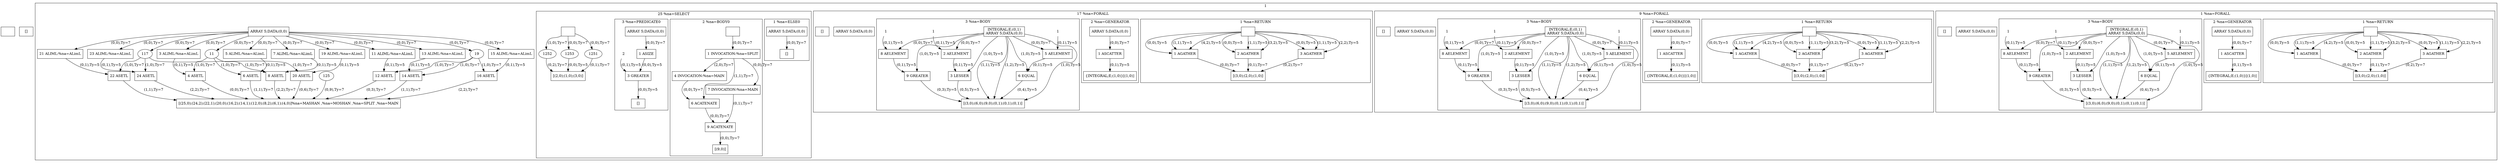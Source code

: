 digraph R {
newrank=true;
IN00 [shape=rect;label=""];
OUT00 [shape=rect;label="[]"];
subgraph cluster_01 {
label="1 ";
IN01 [shape=rect;label="ARRAY 5;DATA;(0,0)"];
OUT01 [shape=rect;label="[(25,0);(24,2);(22,1);(20,0);(16,2);(14,1);(12,0);(8,2);(6,1);(4,0)]%na=MASHAN ,%na=MOSHAN ,%na=SPLIT ,%na=MAIN"];
subgraph cluster_11 {
label="1 %na=FORALL";
IN011 [shape=rect;label="ARRAY 5;DATA;(0,0)"];
OUT011 [shape=rect;label="[]"];
subgraph cluster_111 {
label="1 %na=RETURN";
IN0111 [shape=rect;label=""];
OUT0111 [shape=rect;label="[(3,0);(2,0);(1,0)]"];
1111 [shape=rect;label="1 AGATHER"];
1112 [shape=rect;label="2 AGATHER"];
1113 [shape=rect;label="3 AGATHER"]
IN0111 ->  1111 [label="(0,0),Ty=5"]
IN0111 ->  1111 [label="(1,1),Ty=5"]
IN0111 ->  1111 [label="(4,2),Ty=5"]
IN0111 ->  1112 [label="(0,0),Ty=5"]
IN0111 ->  1112 [label="(1,1),Ty=5"]
IN0111 ->  1112 [label="(3,2),Ty=5"]
IN0111 ->  1113 [label="(0,0),Ty=5"]
IN0111 ->  1113 [label="(1,1),Ty=5"]
IN0111 ->  1113 [label="(2,2),Ty=5"]
1111 ->  OUT0111 [label="(0,0),Ty=7"]
1112 ->  OUT0111 [label="(0,1),Ty=7"]
1113 ->  OUT0111 [label="(0,2),Ty=7"]
};
subgraph cluster_112 {
label="2 %na=GENERATOR";
IN0112 [shape=rect;label="ARRAY 5;DATA;(0,0)"];
OUT0112 [shape=rect;label="{INTEGRAL;E;(1,0)}[(1,0)]"];
1121 [shape=rect;label="1 ASCATTER"]
IN0112 ->  1121 [label="(0,0),Ty=7"]
1121 ->  OUT0112 [label="(0,1),Ty=5"]
};
subgraph cluster_113 {
label="3 %na=BODY";
IN0113 [shape=rect;label="INTEGRAL;E;(0,1)\nARRAY 5;DATA;(0,0)"];
OUT0113 [shape=rect;label="[(3,0);(6,0);(9,0);(0,1);(0,1);(0,1)]"];
1131 [shape=plaintext;label="1"];
1132 [shape=rect;label="2 AELEMENT"];
1133 [shape=rect;label="3 LESSER"];
1134 [shape=plaintext;label="1"];
1135 [shape=rect;label="5 AELEMENT"];
1136 [shape=rect;label="6 EQUAL"];
1137 [shape=plaintext;label="1"];
1138 [shape=rect;label="8 AELEMENT"];
1139 [shape=rect;label="9 GREATER"]
IN0113 ->  OUT0113 [label="(1,0),Ty=5"]
IN0113 ->  OUT0113 [label="(1,1),Ty=5"]
IN0113 ->  OUT0113 [label="(1,2),Ty=5"]
IN0113 ->  1132 [label="(0,0),Ty=7"]
IN0113 ->  1133 [label="(1,0),Ty=5"]
IN0113 ->  1135 [label="(0,0),Ty=7"]
IN0113 ->  1136 [label="(1,0),Ty=5"]
IN0113 ->  1138 [label="(0,0),Ty=7"]
IN0113 ->  1139 [label="(1,0),Ty=5"]
1131 ->  1132 [label="(0,1),Ty=5"]
1132 ->  1133 [label="(0,1),Ty=5"]
1133 ->  OUT0113 [label="(0,5),Ty=5"]
1134 ->  1135 [label="(0,1),Ty=5"]
1135 ->  1136 [label="(0,1),Ty=5"]
1136 ->  OUT0113 [label="(0,4),Ty=5"]
1137 ->  1138 [label="(0,1),Ty=5"]
1138 ->  1139 [label="(0,1),Ty=5"]
1139 ->  OUT0113 [label="(0,3),Ty=5"]
}
};
13 [shape=rect;label="3 ALIML:%na=ALimL"];
14 [shape=rect;label="4 ASETL"];
15 [shape=rect;label="5 ALIML:%na=ALimL"];
16 [shape=rect;label="6 ASETL"];
17 [shape=rect;label="7 ALIML:%na=ALimL"];
18 [shape=rect;label="8 ASETL"];
subgraph cluster_19 {
label="9 %na=FORALL";
IN019 [shape=rect;label="ARRAY 5;DATA;(0,0)"];
OUT019 [shape=rect;label="[]"];
subgraph cluster_191 {
label="1 %na=RETURN";
IN0191 [shape=rect;label=""];
OUT0191 [shape=rect;label="[(3,0);(2,0);(1,0)]"];
1911 [shape=rect;label="1 AGATHER"];
1912 [shape=rect;label="2 AGATHER"];
1913 [shape=rect;label="3 AGATHER"]
IN0191 ->  1911 [label="(0,0),Ty=5"]
IN0191 ->  1911 [label="(1,1),Ty=5"]
IN0191 ->  1911 [label="(4,2),Ty=5"]
IN0191 ->  1912 [label="(0,0),Ty=5"]
IN0191 ->  1912 [label="(1,1),Ty=5"]
IN0191 ->  1912 [label="(3,2),Ty=5"]
IN0191 ->  1913 [label="(0,0),Ty=5"]
IN0191 ->  1913 [label="(1,1),Ty=5"]
IN0191 ->  1913 [label="(2,2),Ty=5"]
1911 ->  OUT0191 [label="(0,0),Ty=7"]
1912 ->  OUT0191 [label="(0,1),Ty=7"]
1913 ->  OUT0191 [label="(0,2),Ty=7"]
};
subgraph cluster_192 {
label="2 %na=GENERATOR";
IN0192 [shape=rect;label="ARRAY 5;DATA;(0,0)"];
OUT0192 [shape=rect;label="{INTEGRAL;E;(1,0)}[(1,0)]"];
1921 [shape=rect;label="1 ASCATTER"]
IN0192 ->  1921 [label="(0,0),Ty=7"]
1921 ->  OUT0192 [label="(0,1),Ty=5"]
};
subgraph cluster_193 {
label="3 %na=BODY";
IN0193 [shape=rect;label="INTEGRAL;E;(0,1)\nARRAY 5;DATA;(0,0)"];
OUT0193 [shape=rect;label="[(3,0);(6,0);(9,0);(0,1);(0,1);(0,1)]"];
1931 [shape=plaintext;label="1"];
1932 [shape=rect;label="2 AELEMENT"];
1933 [shape=rect;label="3 LESSER"];
1934 [shape=plaintext;label="1"];
1935 [shape=rect;label="5 AELEMENT"];
1936 [shape=rect;label="6 EQUAL"];
1937 [shape=plaintext;label="1"];
1938 [shape=rect;label="8 AELEMENT"];
1939 [shape=rect;label="9 GREATER"]
IN0193 ->  OUT0193 [label="(1,0),Ty=5"]
IN0193 ->  OUT0193 [label="(1,1),Ty=5"]
IN0193 ->  OUT0193 [label="(1,2),Ty=5"]
IN0193 ->  1932 [label="(0,0),Ty=7"]
IN0193 ->  1933 [label="(1,0),Ty=5"]
IN0193 ->  1935 [label="(0,0),Ty=7"]
IN0193 ->  1936 [label="(1,0),Ty=5"]
IN0193 ->  1938 [label="(0,0),Ty=7"]
IN0193 ->  1939 [label="(1,0),Ty=5"]
1931 ->  1932 [label="(0,1),Ty=5"]
1932 ->  1933 [label="(0,1),Ty=5"]
1933 ->  OUT0193 [label="(0,5),Ty=5"]
1934 ->  1935 [label="(0,1),Ty=5"]
1935 ->  1936 [label="(0,1),Ty=5"]
1936 ->  OUT0193 [label="(0,4),Ty=5"]
1937 ->  1938 [label="(0,1),Ty=5"]
1938 ->  1939 [label="(0,1),Ty=5"]
1939 ->  OUT0193 [label="(0,3),Ty=5"]
}
};
111 [shape=rect;label="11 ALIML:%na=ALimL"];
112 [shape=rect;label="12 ASETL"];
113 [shape=rect;label="13 ALIML:%na=ALimL"];
114 [shape=rect;label="14 ASETL"];
115 [shape=rect;label="15 ALIML:%na=ALimL"];
116 [shape=rect;label="16 ASETL"];
subgraph cluster_117 {
label="17 %na=FORALL";
IN0117 [shape=rect;label="ARRAY 5;DATA;(0,0)"];
OUT0117 [shape=rect;label="[]"];
subgraph cluster_1171 {
label="1 %na=RETURN";
IN01171 [shape=rect;label=""];
OUT01171 [shape=rect;label="[(3,0);(2,0);(1,0)]"];
11711 [shape=rect;label="1 AGATHER"];
11712 [shape=rect;label="2 AGATHER"];
11713 [shape=rect;label="3 AGATHER"]
IN01171 ->  11711 [label="(0,0),Ty=5"]
IN01171 ->  11711 [label="(1,1),Ty=5"]
IN01171 ->  11711 [label="(4,2),Ty=5"]
IN01171 ->  11712 [label="(0,0),Ty=5"]
IN01171 ->  11712 [label="(1,1),Ty=5"]
IN01171 ->  11712 [label="(3,2),Ty=5"]
IN01171 ->  11713 [label="(0,0),Ty=5"]
IN01171 ->  11713 [label="(1,1),Ty=5"]
IN01171 ->  11713 [label="(2,2),Ty=5"]
11711 ->  OUT01171 [label="(0,0),Ty=7"]
11712 ->  OUT01171 [label="(0,1),Ty=7"]
11713 ->  OUT01171 [label="(0,2),Ty=7"]
};
subgraph cluster_1172 {
label="2 %na=GENERATOR";
IN01172 [shape=rect;label="ARRAY 5;DATA;(0,0)"];
OUT01172 [shape=rect;label="{INTEGRAL;E;(1,0)}[(1,0)]"];
11721 [shape=rect;label="1 ASCATTER"]
IN01172 ->  11721 [label="(0,0),Ty=7"]
11721 ->  OUT01172 [label="(0,1),Ty=5"]
};
subgraph cluster_1173 {
label="3 %na=BODY";
IN01173 [shape=rect;label="INTEGRAL;E;(0,1)\nARRAY 5;DATA;(0,0)"];
OUT01173 [shape=rect;label="[(3,0);(6,0);(9,0);(0,1);(0,1);(0,1)]"];
11731 [shape=plaintext;label="1"];
11732 [shape=rect;label="2 AELEMENT"];
11733 [shape=rect;label="3 LESSER"];
11734 [shape=plaintext;label="1"];
11735 [shape=rect;label="5 AELEMENT"];
11736 [shape=rect;label="6 EQUAL"];
11737 [shape=plaintext;label="1"];
11738 [shape=rect;label="8 AELEMENT"];
11739 [shape=rect;label="9 GREATER"]
IN01173 ->  OUT01173 [label="(1,0),Ty=5"]
IN01173 ->  OUT01173 [label="(1,1),Ty=5"]
IN01173 ->  OUT01173 [label="(1,2),Ty=5"]
IN01173 ->  11732 [label="(0,0),Ty=7"]
IN01173 ->  11733 [label="(1,0),Ty=5"]
IN01173 ->  11735 [label="(0,0),Ty=7"]
IN01173 ->  11736 [label="(1,0),Ty=5"]
IN01173 ->  11738 [label="(0,0),Ty=7"]
IN01173 ->  11739 [label="(1,0),Ty=5"]
11731 ->  11732 [label="(0,1),Ty=5"]
11732 ->  11733 [label="(0,1),Ty=5"]
11733 ->  OUT01173 [label="(0,5),Ty=5"]
11734 ->  11735 [label="(0,1),Ty=5"]
11735 ->  11736 [label="(0,1),Ty=5"]
11736 ->  OUT01173 [label="(0,4),Ty=5"]
11737 ->  11738 [label="(0,1),Ty=5"]
11738 ->  11739 [label="(0,1),Ty=5"]
11739 ->  OUT01173 [label="(0,3),Ty=5"]
}
};
119 [shape=rect;label="19 ALIML:%na=ALimL"];
120 [shape=rect;label="20 ASETL"];
121 [shape=rect;label="21 ALIML:%na=ALimL"];
122 [shape=rect;label="22 ASETL"];
123 [shape=rect;label="23 ALIML:%na=ALimL"];
124 [shape=rect;label="24 ASETL"];
subgraph cluster_125 {
label="25 %na=SELECT";
IN0125 [shape=rect;label=""];
OUT0125 [shape=rect;label="[(2,0);(1,0);(3,0)]"];
subgraph cluster_1251 {
label="1 %na=ELSE0";
IN01251 [shape=rect;label="ARRAY 5;DATA;(0,0)"];
OUT01251 [shape=rect;label="[]"]
IN01251 ->  OUT01251 [label="(0,0),Ty=7"]
};
subgraph cluster_1252 {
label="2 %na=BODY0";
IN01252 [shape=rect;label=""];
OUT01252 [shape=rect;label="[(9,0)]"];
12521 [shape=rect;label="1 INVOCATION:%na=SPLIT"];
12524 [shape=rect;label="4 INVOCATION:%na=MAIN"];
12526 [shape=rect;label="6 ACATENATE"];
12527 [shape=rect;label="7 INVOCATION:%na=MAIN"];
12529 [shape=rect;label="9 ACATENATE"]
IN01252 ->  12521 [label="(0,0),Ty=7"]
12521 ->  12524 [label="(2,0),Ty=7"]
12521 ->  12526 [label="(1,1),Ty=7"]
12521 ->  12527 [label="(0,0),Ty=7"]
12524 ->  12526 [label="(0,0),Ty=7"]
12526 ->  12529 [label="(0,0),Ty=7"]
12527 ->  12529 [label="(0,1),Ty=7"]
12529 ->  OUT01252 [label="(0,0),Ty=7"]
};
subgraph cluster_1253 {
label="3 %na=PREDICATE0";
IN01253 [shape=rect;label="ARRAY 5;DATA;(0,0)"];
OUT01253 [shape=rect;label="[]"];
12531 [shape=rect;label="1 ASIZE"];
12532 [shape=plaintext;label="2"];
12533 [shape=rect;label="3 GREATER"]
IN01253 ->  12531 [label="(0,0),Ty=7"]
12531 ->  12533 [label="(0,0),Ty=5"]
12532 ->  12533 [label="(0,1),Ty=5"]
12533 ->  OUT01253 [label="(0,0),Ty=5"]
}
IN0125 ->  1251 [label="(0,0),Ty=7"]
IN0125 ->  1252 [label="(1,0),Ty=7"]
IN0125 ->  1253 [label="(0,0),Ty=7"]
1251 ->  OUT0125 [label="(0,1),Ty=7"]
1252 ->  OUT0125 [label="(0,2),Ty=7"]
1253 ->  OUT0125 [label="(0,0),Ty=5"]
}
IN01 ->  11 [label="(0,0),Ty=7"]
IN01 ->  13 [label="(0,0),Ty=7"]
IN01 ->  15 [label="(0,0),Ty=7"]
IN01 ->  17 [label="(0,0),Ty=7"]
IN01 ->  19 [label="(0,0),Ty=7"]
IN01 ->  111 [label="(0,0),Ty=7"]
IN01 ->  113 [label="(0,0),Ty=7"]
IN01 ->  115 [label="(0,0),Ty=7"]
IN01 ->  117 [label="(0,0),Ty=7"]
IN01 ->  119 [label="(0,0),Ty=7"]
IN01 ->  121 [label="(0,0),Ty=7"]
IN01 ->  123 [label="(0,0),Ty=7"]
11 ->  14 [label="(1,0),Ty=7"]
11 ->  16 [label="(1,0),Ty=7"]
11 ->  18 [label="(1,0),Ty=7"]
13 ->  14 [label="(0,1),Ty=5"]
14 ->  OUT01 [label="(0,0),Ty=7"]
15 ->  16 [label="(0,1),Ty=5"]
16 ->  OUT01 [label="(1,1),Ty=7"]
17 ->  18 [label="(0,1),Ty=5"]
18 ->  OUT01 [label="(2,2),Ty=7"]
19 ->  112 [label="(1,0),Ty=7"]
19 ->  114 [label="(1,0),Ty=7"]
19 ->  116 [label="(1,0),Ty=7"]
111 ->  112 [label="(0,1),Ty=5"]
112 ->  OUT01 [label="(0,3),Ty=7"]
113 ->  114 [label="(0,1),Ty=5"]
114 ->  OUT01 [label="(1,1),Ty=7"]
115 ->  116 [label="(0,1),Ty=5"]
116 ->  OUT01 [label="(2,2),Ty=7"]
117 ->  120 [label="(1,0),Ty=7"]
117 ->  122 [label="(1,0),Ty=7"]
117 ->  124 [label="(1,0),Ty=7"]
119 ->  120 [label="(0,1),Ty=5"]
120 ->  OUT01 [label="(0,6),Ty=7"]
121 ->  122 [label="(0,1),Ty=5"]
122 ->  OUT01 [label="(1,1),Ty=7"]
123 ->  124 [label="(0,1),Ty=5"]
124 ->  OUT01 [label="(2,2),Ty=7"]
125 ->  OUT01 [label="(0,9),Ty=7"]
}}